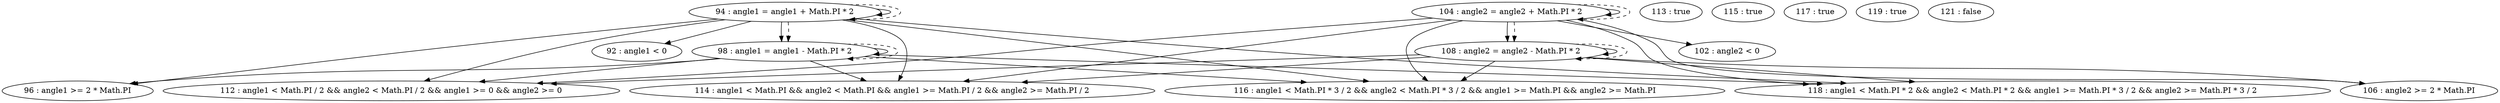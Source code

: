 digraph G {
"92 : angle1 < 0"
"94 : angle1 = angle1 + Math.PI * 2"
"94 : angle1 = angle1 + Math.PI * 2" -> "114 : angle1 < Math.PI && angle2 < Math.PI && angle1 >= Math.PI / 2 && angle2 >= Math.PI / 2"
"94 : angle1 = angle1 + Math.PI * 2" -> "92 : angle1 < 0"
"94 : angle1 = angle1 + Math.PI * 2" -> "98 : angle1 = angle1 - Math.PI * 2"
"94 : angle1 = angle1 + Math.PI * 2" -> "112 : angle1 < Math.PI / 2 && angle2 < Math.PI / 2 && angle1 >= 0 && angle2 >= 0"
"94 : angle1 = angle1 + Math.PI * 2" -> "94 : angle1 = angle1 + Math.PI * 2"
"94 : angle1 = angle1 + Math.PI * 2" -> "96 : angle1 >= 2 * Math.PI"
"94 : angle1 = angle1 + Math.PI * 2" -> "118 : angle1 < Math.PI * 2 && angle2 < Math.PI * 2 && angle1 >= Math.PI * 3 / 2 && angle2 >= Math.PI * 3 / 2"
"94 : angle1 = angle1 + Math.PI * 2" -> "116 : angle1 < Math.PI * 3 / 2 && angle2 < Math.PI * 3 / 2 && angle1 >= Math.PI && angle2 >= Math.PI"
"94 : angle1 = angle1 + Math.PI * 2" -> "98 : angle1 = angle1 - Math.PI * 2" [style=dashed]
"94 : angle1 = angle1 + Math.PI * 2" -> "94 : angle1 = angle1 + Math.PI * 2" [style=dashed]
"92 : angle1 < 0"
"96 : angle1 >= 2 * Math.PI"
"98 : angle1 = angle1 - Math.PI * 2"
"98 : angle1 = angle1 - Math.PI * 2" -> "114 : angle1 < Math.PI && angle2 < Math.PI && angle1 >= Math.PI / 2 && angle2 >= Math.PI / 2"
"98 : angle1 = angle1 - Math.PI * 2" -> "98 : angle1 = angle1 - Math.PI * 2"
"98 : angle1 = angle1 - Math.PI * 2" -> "112 : angle1 < Math.PI / 2 && angle2 < Math.PI / 2 && angle1 >= 0 && angle2 >= 0"
"98 : angle1 = angle1 - Math.PI * 2" -> "96 : angle1 >= 2 * Math.PI"
"98 : angle1 = angle1 - Math.PI * 2" -> "118 : angle1 < Math.PI * 2 && angle2 < Math.PI * 2 && angle1 >= Math.PI * 3 / 2 && angle2 >= Math.PI * 3 / 2"
"98 : angle1 = angle1 - Math.PI * 2" -> "116 : angle1 < Math.PI * 3 / 2 && angle2 < Math.PI * 3 / 2 && angle1 >= Math.PI && angle2 >= Math.PI"
"98 : angle1 = angle1 - Math.PI * 2" -> "98 : angle1 = angle1 - Math.PI * 2" [style=dashed]
"96 : angle1 >= 2 * Math.PI"
"102 : angle2 < 0"
"104 : angle2 = angle2 + Math.PI * 2"
"104 : angle2 = angle2 + Math.PI * 2" -> "106 : angle2 >= 2 * Math.PI"
"104 : angle2 = angle2 + Math.PI * 2" -> "114 : angle1 < Math.PI && angle2 < Math.PI && angle1 >= Math.PI / 2 && angle2 >= Math.PI / 2"
"104 : angle2 = angle2 + Math.PI * 2" -> "102 : angle2 < 0"
"104 : angle2 = angle2 + Math.PI * 2" -> "104 : angle2 = angle2 + Math.PI * 2"
"104 : angle2 = angle2 + Math.PI * 2" -> "108 : angle2 = angle2 - Math.PI * 2"
"104 : angle2 = angle2 + Math.PI * 2" -> "112 : angle1 < Math.PI / 2 && angle2 < Math.PI / 2 && angle1 >= 0 && angle2 >= 0"
"104 : angle2 = angle2 + Math.PI * 2" -> "118 : angle1 < Math.PI * 2 && angle2 < Math.PI * 2 && angle1 >= Math.PI * 3 / 2 && angle2 >= Math.PI * 3 / 2"
"104 : angle2 = angle2 + Math.PI * 2" -> "116 : angle1 < Math.PI * 3 / 2 && angle2 < Math.PI * 3 / 2 && angle1 >= Math.PI && angle2 >= Math.PI"
"104 : angle2 = angle2 + Math.PI * 2" -> "104 : angle2 = angle2 + Math.PI * 2" [style=dashed]
"104 : angle2 = angle2 + Math.PI * 2" -> "108 : angle2 = angle2 - Math.PI * 2" [style=dashed]
"102 : angle2 < 0"
"106 : angle2 >= 2 * Math.PI"
"108 : angle2 = angle2 - Math.PI * 2"
"108 : angle2 = angle2 - Math.PI * 2" -> "106 : angle2 >= 2 * Math.PI"
"108 : angle2 = angle2 - Math.PI * 2" -> "114 : angle1 < Math.PI && angle2 < Math.PI && angle1 >= Math.PI / 2 && angle2 >= Math.PI / 2"
"108 : angle2 = angle2 - Math.PI * 2" -> "108 : angle2 = angle2 - Math.PI * 2"
"108 : angle2 = angle2 - Math.PI * 2" -> "112 : angle1 < Math.PI / 2 && angle2 < Math.PI / 2 && angle1 >= 0 && angle2 >= 0"
"108 : angle2 = angle2 - Math.PI * 2" -> "118 : angle1 < Math.PI * 2 && angle2 < Math.PI * 2 && angle1 >= Math.PI * 3 / 2 && angle2 >= Math.PI * 3 / 2"
"108 : angle2 = angle2 - Math.PI * 2" -> "116 : angle1 < Math.PI * 3 / 2 && angle2 < Math.PI * 3 / 2 && angle1 >= Math.PI && angle2 >= Math.PI"
"108 : angle2 = angle2 - Math.PI * 2" -> "108 : angle2 = angle2 - Math.PI * 2" [style=dashed]
"106 : angle2 >= 2 * Math.PI"
"112 : angle1 < Math.PI / 2 && angle2 < Math.PI / 2 && angle1 >= 0 && angle2 >= 0"
"113 : true"
"114 : angle1 < Math.PI && angle2 < Math.PI && angle1 >= Math.PI / 2 && angle2 >= Math.PI / 2"
"115 : true"
"116 : angle1 < Math.PI * 3 / 2 && angle2 < Math.PI * 3 / 2 && angle1 >= Math.PI && angle2 >= Math.PI"
"117 : true"
"118 : angle1 < Math.PI * 2 && angle2 < Math.PI * 2 && angle1 >= Math.PI * 3 / 2 && angle2 >= Math.PI * 3 / 2"
"119 : true"
"121 : false"
}